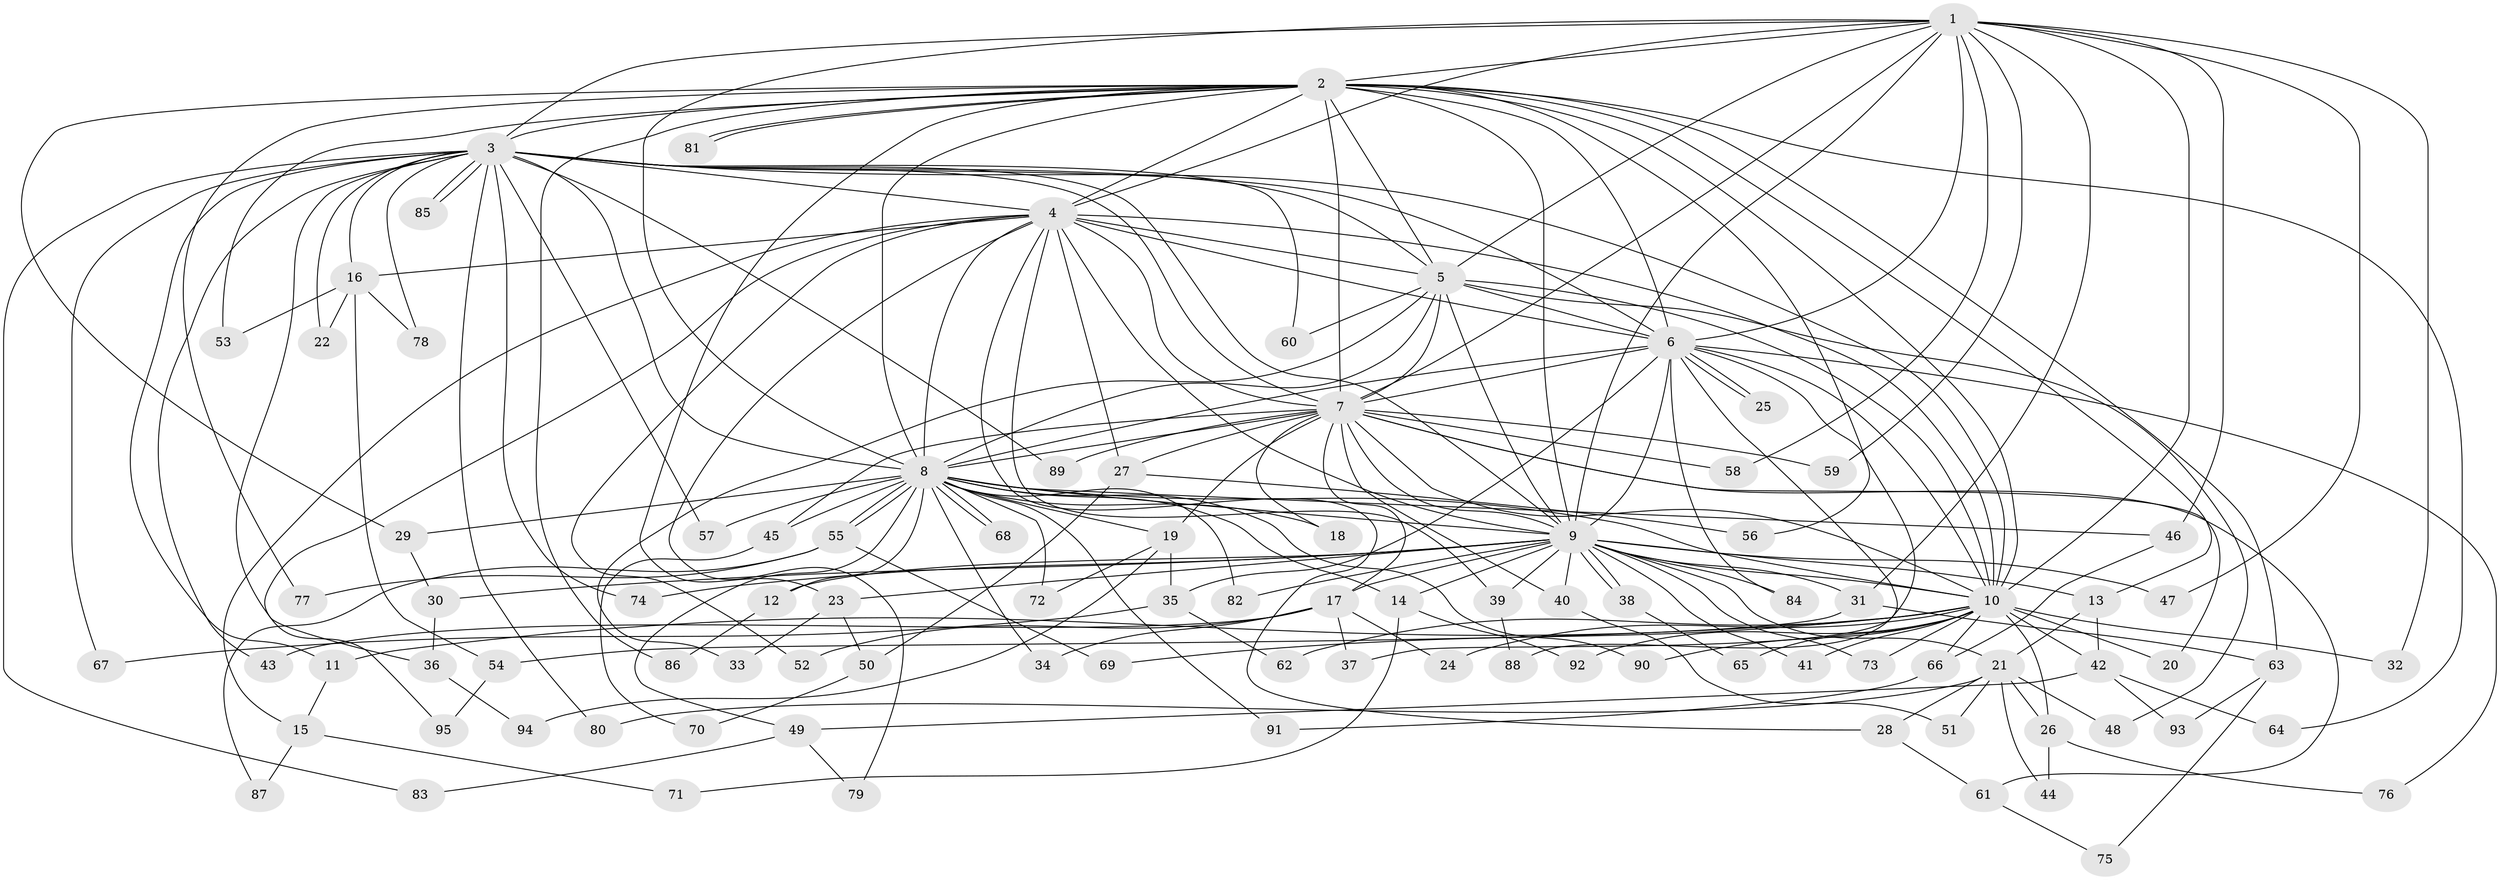 // coarse degree distribution, {2: 0.10344827586206896, 5: 0.06896551724137931, 13: 0.06896551724137931, 4: 0.20689655172413793, 3: 0.10344827586206896, 16: 0.06896551724137931, 1: 0.1724137931034483, 6: 0.13793103448275862, 14: 0.06896551724137931}
// Generated by graph-tools (version 1.1) at 2025/36/03/04/25 23:36:18]
// undirected, 95 vertices, 215 edges
graph export_dot {
  node [color=gray90,style=filled];
  1;
  2;
  3;
  4;
  5;
  6;
  7;
  8;
  9;
  10;
  11;
  12;
  13;
  14;
  15;
  16;
  17;
  18;
  19;
  20;
  21;
  22;
  23;
  24;
  25;
  26;
  27;
  28;
  29;
  30;
  31;
  32;
  33;
  34;
  35;
  36;
  37;
  38;
  39;
  40;
  41;
  42;
  43;
  44;
  45;
  46;
  47;
  48;
  49;
  50;
  51;
  52;
  53;
  54;
  55;
  56;
  57;
  58;
  59;
  60;
  61;
  62;
  63;
  64;
  65;
  66;
  67;
  68;
  69;
  70;
  71;
  72;
  73;
  74;
  75;
  76;
  77;
  78;
  79;
  80;
  81;
  82;
  83;
  84;
  85;
  86;
  87;
  88;
  89;
  90;
  91;
  92;
  93;
  94;
  95;
  1 -- 2;
  1 -- 3;
  1 -- 4;
  1 -- 5;
  1 -- 6;
  1 -- 7;
  1 -- 8;
  1 -- 9;
  1 -- 10;
  1 -- 31;
  1 -- 32;
  1 -- 46;
  1 -- 47;
  1 -- 58;
  1 -- 59;
  2 -- 3;
  2 -- 4;
  2 -- 5;
  2 -- 6;
  2 -- 7;
  2 -- 8;
  2 -- 9;
  2 -- 10;
  2 -- 13;
  2 -- 23;
  2 -- 29;
  2 -- 53;
  2 -- 56;
  2 -- 63;
  2 -- 64;
  2 -- 77;
  2 -- 81;
  2 -- 81;
  2 -- 86;
  3 -- 4;
  3 -- 5;
  3 -- 6;
  3 -- 7;
  3 -- 8;
  3 -- 9;
  3 -- 10;
  3 -- 11;
  3 -- 16;
  3 -- 22;
  3 -- 36;
  3 -- 43;
  3 -- 57;
  3 -- 60;
  3 -- 67;
  3 -- 74;
  3 -- 78;
  3 -- 80;
  3 -- 83;
  3 -- 85;
  3 -- 85;
  3 -- 89;
  4 -- 5;
  4 -- 6;
  4 -- 7;
  4 -- 8;
  4 -- 9;
  4 -- 10;
  4 -- 15;
  4 -- 16;
  4 -- 27;
  4 -- 28;
  4 -- 39;
  4 -- 52;
  4 -- 79;
  4 -- 95;
  5 -- 6;
  5 -- 7;
  5 -- 8;
  5 -- 9;
  5 -- 10;
  5 -- 33;
  5 -- 48;
  5 -- 60;
  6 -- 7;
  6 -- 8;
  6 -- 9;
  6 -- 10;
  6 -- 25;
  6 -- 25;
  6 -- 35;
  6 -- 37;
  6 -- 76;
  6 -- 84;
  6 -- 88;
  7 -- 8;
  7 -- 9;
  7 -- 10;
  7 -- 17;
  7 -- 18;
  7 -- 19;
  7 -- 20;
  7 -- 27;
  7 -- 40;
  7 -- 45;
  7 -- 58;
  7 -- 59;
  7 -- 61;
  7 -- 89;
  8 -- 9;
  8 -- 10;
  8 -- 12;
  8 -- 14;
  8 -- 18;
  8 -- 19;
  8 -- 29;
  8 -- 34;
  8 -- 45;
  8 -- 46;
  8 -- 49;
  8 -- 55;
  8 -- 55;
  8 -- 57;
  8 -- 68;
  8 -- 68;
  8 -- 72;
  8 -- 82;
  8 -- 90;
  8 -- 91;
  9 -- 10;
  9 -- 12;
  9 -- 13;
  9 -- 14;
  9 -- 17;
  9 -- 21;
  9 -- 23;
  9 -- 30;
  9 -- 31;
  9 -- 38;
  9 -- 38;
  9 -- 39;
  9 -- 40;
  9 -- 41;
  9 -- 47;
  9 -- 73;
  9 -- 74;
  9 -- 82;
  9 -- 84;
  10 -- 11;
  10 -- 20;
  10 -- 24;
  10 -- 26;
  10 -- 32;
  10 -- 41;
  10 -- 42;
  10 -- 62;
  10 -- 65;
  10 -- 66;
  10 -- 69;
  10 -- 73;
  10 -- 90;
  10 -- 92;
  11 -- 15;
  12 -- 86;
  13 -- 21;
  13 -- 42;
  14 -- 71;
  14 -- 92;
  15 -- 71;
  15 -- 87;
  16 -- 22;
  16 -- 53;
  16 -- 54;
  16 -- 78;
  17 -- 24;
  17 -- 34;
  17 -- 37;
  17 -- 43;
  17 -- 52;
  19 -- 35;
  19 -- 72;
  19 -- 94;
  21 -- 26;
  21 -- 28;
  21 -- 44;
  21 -- 48;
  21 -- 51;
  21 -- 80;
  23 -- 33;
  23 -- 50;
  26 -- 44;
  26 -- 76;
  27 -- 50;
  27 -- 56;
  28 -- 61;
  29 -- 30;
  30 -- 36;
  31 -- 54;
  31 -- 63;
  35 -- 62;
  35 -- 67;
  36 -- 94;
  38 -- 65;
  39 -- 88;
  40 -- 51;
  42 -- 49;
  42 -- 64;
  42 -- 93;
  45 -- 70;
  46 -- 66;
  49 -- 79;
  49 -- 83;
  50 -- 70;
  54 -- 95;
  55 -- 69;
  55 -- 77;
  55 -- 87;
  61 -- 75;
  63 -- 75;
  63 -- 93;
  66 -- 91;
}
